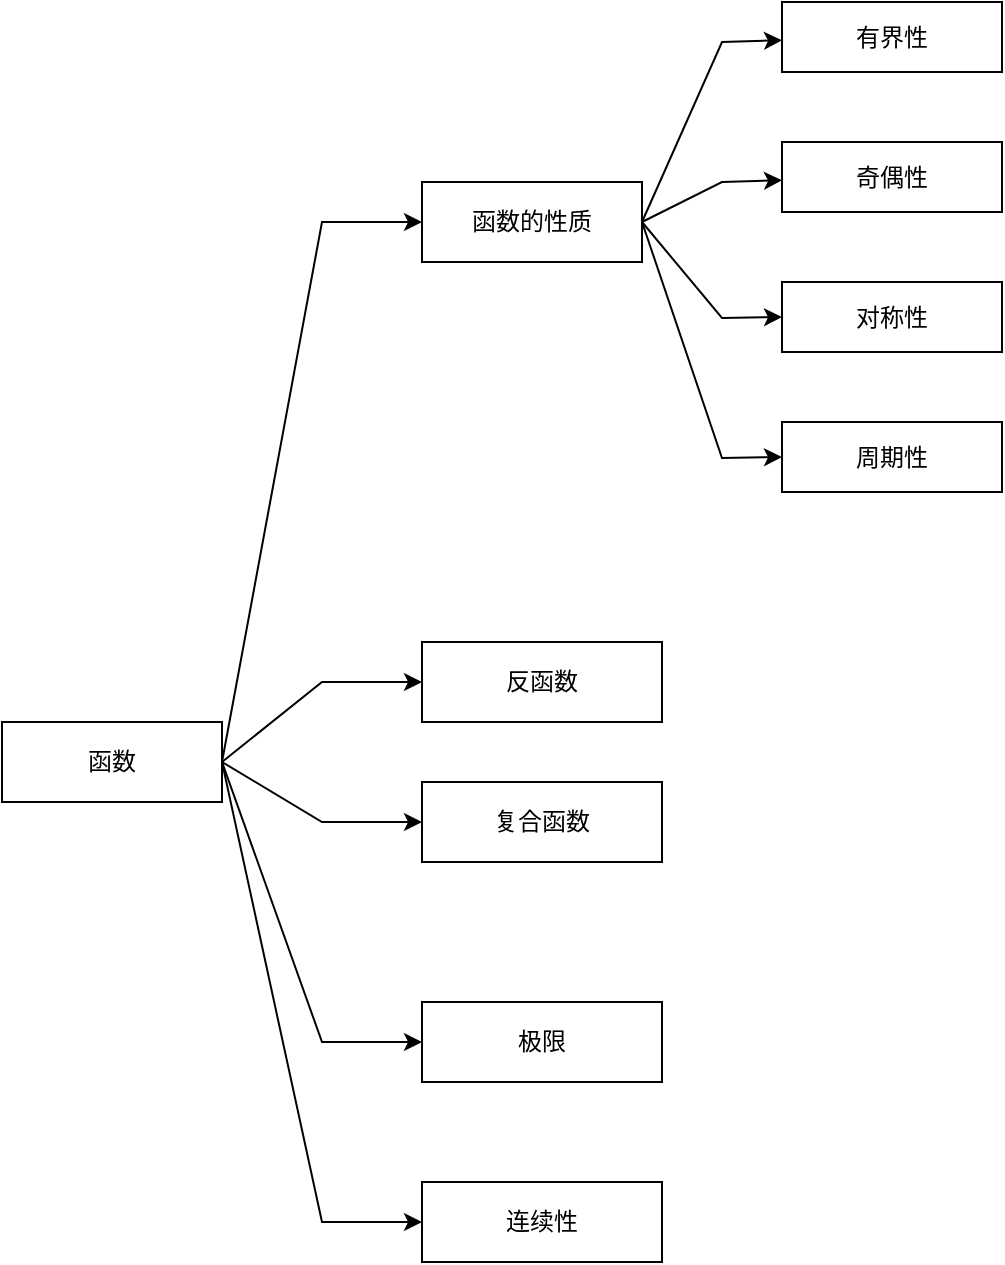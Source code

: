 <mxfile>
    <diagram id="OBP48QAiFmIXn9jOLmE4" name="第 1 页">
        <mxGraphModel dx="886" dy="1931" grid="1" gridSize="10" guides="1" tooltips="1" connect="1" arrows="1" fold="1" page="1" pageScale="1" pageWidth="827" pageHeight="1169" math="0" shadow="0">
            <root>
                <mxCell id="0"/>
                <mxCell id="1" parent="0"/>
                <mxCell id="4" value="" style="edgeStyle=none;html=1;entryX=0;entryY=0.5;entryDx=0;entryDy=0;rounded=0;exitX=1;exitY=0.5;exitDx=0;exitDy=0;" parent="1" source="2" target="3" edge="1">
                    <mxGeometry relative="1" as="geometry">
                        <Array as="points">
                            <mxPoint x="190" y="-170"/>
                        </Array>
                    </mxGeometry>
                </mxCell>
                <mxCell id="18" value="" style="edgeStyle=none;rounded=0;html=1;exitX=1;exitY=0.5;exitDx=0;exitDy=0;entryX=0;entryY=0.5;entryDx=0;entryDy=0;" parent="1" source="2" target="17" edge="1">
                    <mxGeometry relative="1" as="geometry">
                        <Array as="points">
                            <mxPoint x="190" y="60"/>
                        </Array>
                    </mxGeometry>
                </mxCell>
                <mxCell id="20" style="edgeStyle=none;rounded=0;html=1;entryX=0;entryY=0.5;entryDx=0;entryDy=0;exitX=1;exitY=0.5;exitDx=0;exitDy=0;" parent="1" source="2" target="19" edge="1">
                    <mxGeometry relative="1" as="geometry">
                        <Array as="points">
                            <mxPoint x="190" y="130"/>
                        </Array>
                    </mxGeometry>
                </mxCell>
                <mxCell id="24" style="edgeStyle=none;html=1;exitX=1;exitY=0.5;exitDx=0;exitDy=0;entryX=0;entryY=0.5;entryDx=0;entryDy=0;rounded=0;" edge="1" parent="1" source="2" target="23">
                    <mxGeometry relative="1" as="geometry">
                        <Array as="points">
                            <mxPoint x="190" y="240"/>
                        </Array>
                    </mxGeometry>
                </mxCell>
                <mxCell id="26" style="edgeStyle=none;rounded=0;html=1;exitX=1;exitY=0.5;exitDx=0;exitDy=0;entryX=0;entryY=0.5;entryDx=0;entryDy=0;" edge="1" parent="1" source="2" target="25">
                    <mxGeometry relative="1" as="geometry">
                        <Array as="points">
                            <mxPoint x="190" y="330"/>
                        </Array>
                    </mxGeometry>
                </mxCell>
                <mxCell id="2" value="函数" style="whiteSpace=wrap;html=1;" parent="1" vertex="1">
                    <mxGeometry x="30" y="80" width="110" height="40" as="geometry"/>
                </mxCell>
                <mxCell id="8" value="" style="edgeStyle=none;rounded=0;html=1;exitX=1;exitY=0.5;exitDx=0;exitDy=0;" parent="1" source="3" target="7" edge="1">
                    <mxGeometry relative="1" as="geometry">
                        <Array as="points">
                            <mxPoint x="390" y="-260"/>
                        </Array>
                    </mxGeometry>
                </mxCell>
                <mxCell id="12" value="" style="edgeStyle=none;rounded=0;html=1;exitX=1;exitY=0.5;exitDx=0;exitDy=0;" parent="1" source="3" target="9" edge="1">
                    <mxGeometry relative="1" as="geometry">
                        <Array as="points">
                            <mxPoint x="390" y="-190"/>
                        </Array>
                    </mxGeometry>
                </mxCell>
                <mxCell id="14" value="" style="edgeStyle=none;rounded=0;html=1;exitX=1;exitY=0.5;exitDx=0;exitDy=0;entryX=0;entryY=0.5;entryDx=0;entryDy=0;" parent="1" source="3" target="13" edge="1">
                    <mxGeometry relative="1" as="geometry">
                        <Array as="points">
                            <mxPoint x="390" y="-122"/>
                        </Array>
                    </mxGeometry>
                </mxCell>
                <mxCell id="16" value="" style="edgeStyle=none;rounded=0;html=1;exitX=1;exitY=0.5;exitDx=0;exitDy=0;entryX=0;entryY=0.5;entryDx=0;entryDy=0;" parent="1" source="3" target="15" edge="1">
                    <mxGeometry relative="1" as="geometry">
                        <Array as="points">
                            <mxPoint x="390" y="-52"/>
                        </Array>
                    </mxGeometry>
                </mxCell>
                <mxCell id="3" value="函数的性质" style="whiteSpace=wrap;html=1;" parent="1" vertex="1">
                    <mxGeometry x="240" y="-190" width="110" height="40" as="geometry"/>
                </mxCell>
                <mxCell id="7" value="有界性" style="whiteSpace=wrap;html=1;" parent="1" vertex="1">
                    <mxGeometry x="420" y="-280" width="110" height="35" as="geometry"/>
                </mxCell>
                <mxCell id="9" value="奇偶性" style="whiteSpace=wrap;html=1;" parent="1" vertex="1">
                    <mxGeometry x="420" y="-210" width="110" height="35" as="geometry"/>
                </mxCell>
                <mxCell id="13" value="对称性" style="whiteSpace=wrap;html=1;" parent="1" vertex="1">
                    <mxGeometry x="420" y="-140" width="110" height="35" as="geometry"/>
                </mxCell>
                <mxCell id="15" value="周期性" style="whiteSpace=wrap;html=1;" parent="1" vertex="1">
                    <mxGeometry x="420" y="-70" width="110" height="35" as="geometry"/>
                </mxCell>
                <mxCell id="17" value="反函数" style="whiteSpace=wrap;html=1;" parent="1" vertex="1">
                    <mxGeometry x="240" y="40" width="120" height="40" as="geometry"/>
                </mxCell>
                <mxCell id="19" value="复合函数" style="whiteSpace=wrap;html=1;" parent="1" vertex="1">
                    <mxGeometry x="240" y="110" width="120" height="40" as="geometry"/>
                </mxCell>
                <mxCell id="23" value="极限" style="whiteSpace=wrap;html=1;" vertex="1" parent="1">
                    <mxGeometry x="240" y="220" width="120" height="40" as="geometry"/>
                </mxCell>
                <mxCell id="25" value="连续性" style="whiteSpace=wrap;html=1;" vertex="1" parent="1">
                    <mxGeometry x="240" y="310" width="120" height="40" as="geometry"/>
                </mxCell>
            </root>
        </mxGraphModel>
    </diagram>
</mxfile>